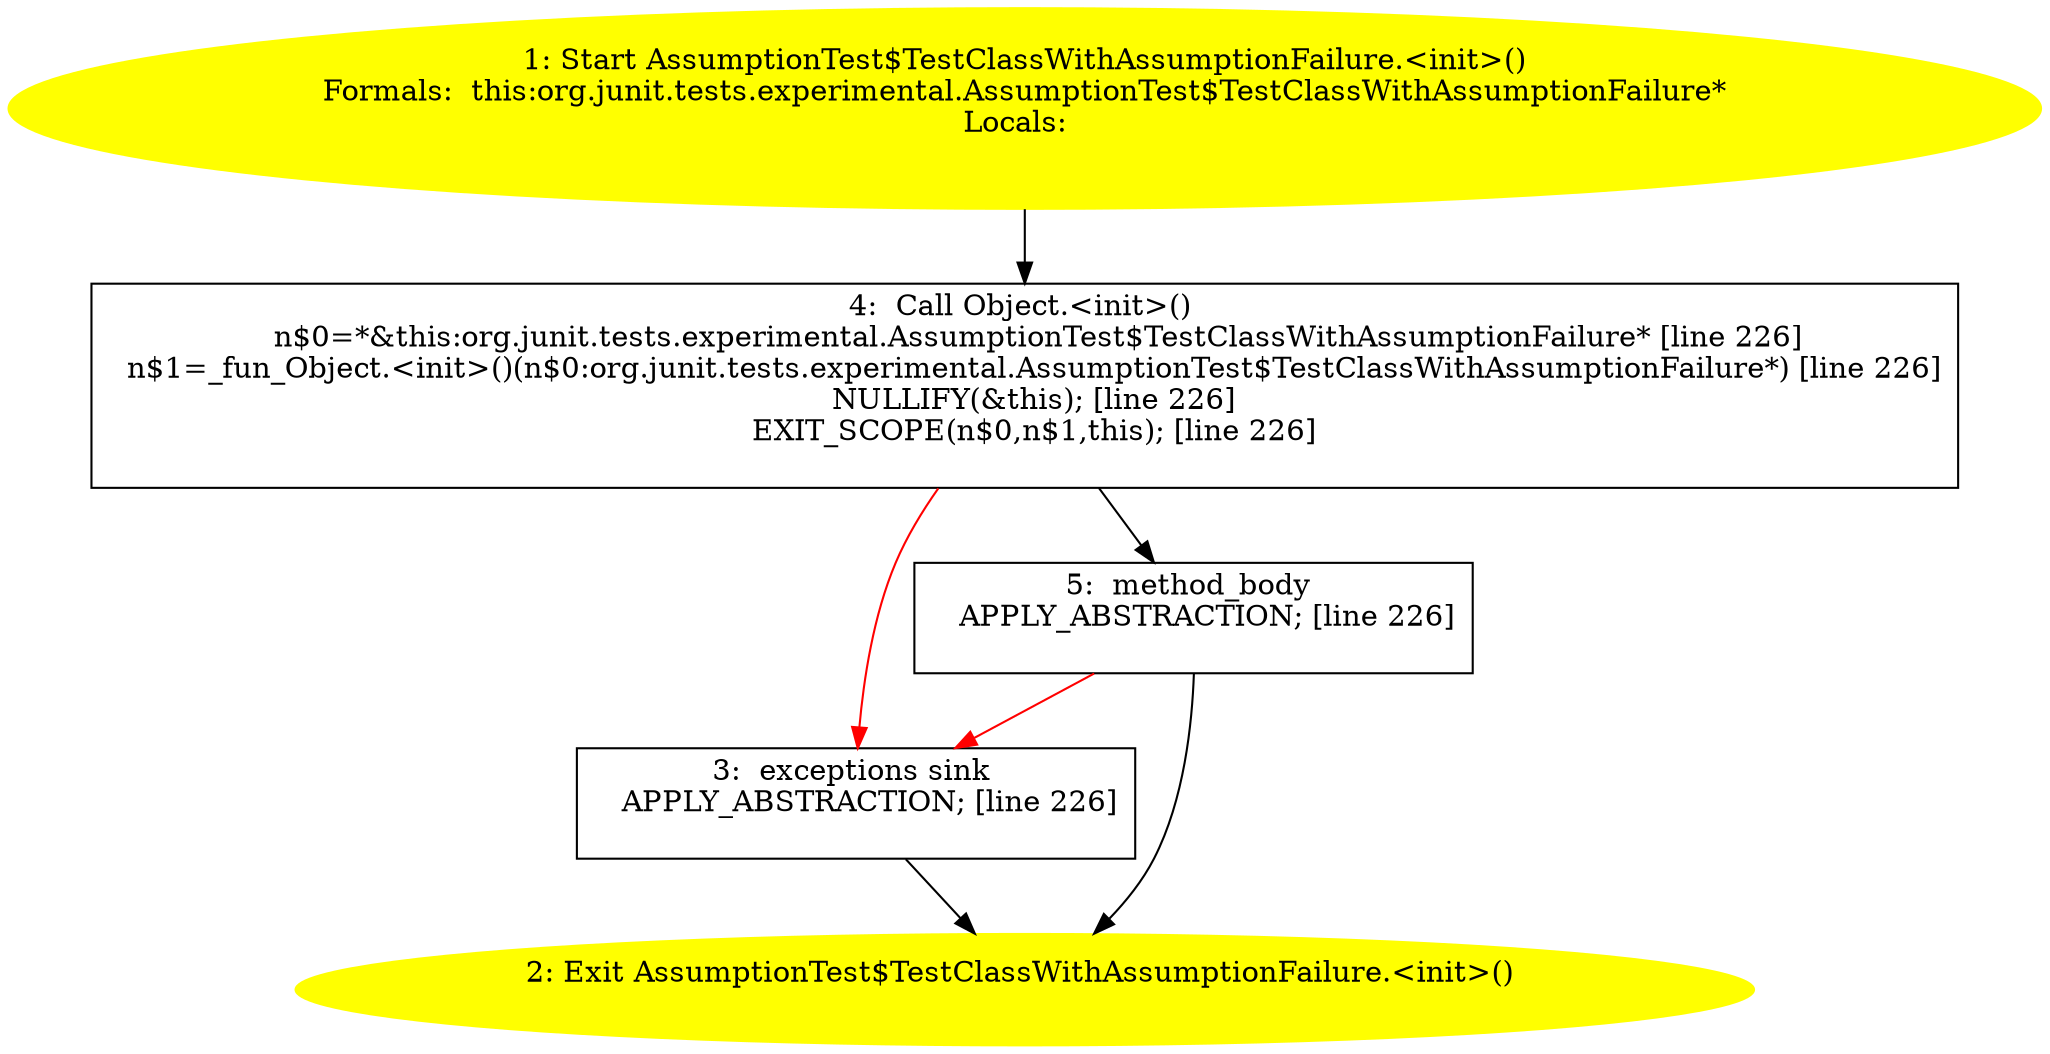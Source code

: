 /* @generated */
digraph cfg {
"org.junit.tests.experimental.AssumptionTest$TestClassWithAssumptionFailure.<init>().a37f62517863303ab28b63d28f9e1d4a_1" [label="1: Start AssumptionTest$TestClassWithAssumptionFailure.<init>()\nFormals:  this:org.junit.tests.experimental.AssumptionTest$TestClassWithAssumptionFailure*\nLocals:  \n  " color=yellow style=filled]
	

	 "org.junit.tests.experimental.AssumptionTest$TestClassWithAssumptionFailure.<init>().a37f62517863303ab28b63d28f9e1d4a_1" -> "org.junit.tests.experimental.AssumptionTest$TestClassWithAssumptionFailure.<init>().a37f62517863303ab28b63d28f9e1d4a_4" ;
"org.junit.tests.experimental.AssumptionTest$TestClassWithAssumptionFailure.<init>().a37f62517863303ab28b63d28f9e1d4a_2" [label="2: Exit AssumptionTest$TestClassWithAssumptionFailure.<init>() \n  " color=yellow style=filled]
	

"org.junit.tests.experimental.AssumptionTest$TestClassWithAssumptionFailure.<init>().a37f62517863303ab28b63d28f9e1d4a_3" [label="3:  exceptions sink \n   APPLY_ABSTRACTION; [line 226]\n " shape="box"]
	

	 "org.junit.tests.experimental.AssumptionTest$TestClassWithAssumptionFailure.<init>().a37f62517863303ab28b63d28f9e1d4a_3" -> "org.junit.tests.experimental.AssumptionTest$TestClassWithAssumptionFailure.<init>().a37f62517863303ab28b63d28f9e1d4a_2" ;
"org.junit.tests.experimental.AssumptionTest$TestClassWithAssumptionFailure.<init>().a37f62517863303ab28b63d28f9e1d4a_4" [label="4:  Call Object.<init>() \n   n$0=*&this:org.junit.tests.experimental.AssumptionTest$TestClassWithAssumptionFailure* [line 226]\n  n$1=_fun_Object.<init>()(n$0:org.junit.tests.experimental.AssumptionTest$TestClassWithAssumptionFailure*) [line 226]\n  NULLIFY(&this); [line 226]\n  EXIT_SCOPE(n$0,n$1,this); [line 226]\n " shape="box"]
	

	 "org.junit.tests.experimental.AssumptionTest$TestClassWithAssumptionFailure.<init>().a37f62517863303ab28b63d28f9e1d4a_4" -> "org.junit.tests.experimental.AssumptionTest$TestClassWithAssumptionFailure.<init>().a37f62517863303ab28b63d28f9e1d4a_5" ;
	 "org.junit.tests.experimental.AssumptionTest$TestClassWithAssumptionFailure.<init>().a37f62517863303ab28b63d28f9e1d4a_4" -> "org.junit.tests.experimental.AssumptionTest$TestClassWithAssumptionFailure.<init>().a37f62517863303ab28b63d28f9e1d4a_3" [color="red" ];
"org.junit.tests.experimental.AssumptionTest$TestClassWithAssumptionFailure.<init>().a37f62517863303ab28b63d28f9e1d4a_5" [label="5:  method_body \n   APPLY_ABSTRACTION; [line 226]\n " shape="box"]
	

	 "org.junit.tests.experimental.AssumptionTest$TestClassWithAssumptionFailure.<init>().a37f62517863303ab28b63d28f9e1d4a_5" -> "org.junit.tests.experimental.AssumptionTest$TestClassWithAssumptionFailure.<init>().a37f62517863303ab28b63d28f9e1d4a_2" ;
	 "org.junit.tests.experimental.AssumptionTest$TestClassWithAssumptionFailure.<init>().a37f62517863303ab28b63d28f9e1d4a_5" -> "org.junit.tests.experimental.AssumptionTest$TestClassWithAssumptionFailure.<init>().a37f62517863303ab28b63d28f9e1d4a_3" [color="red" ];
}

